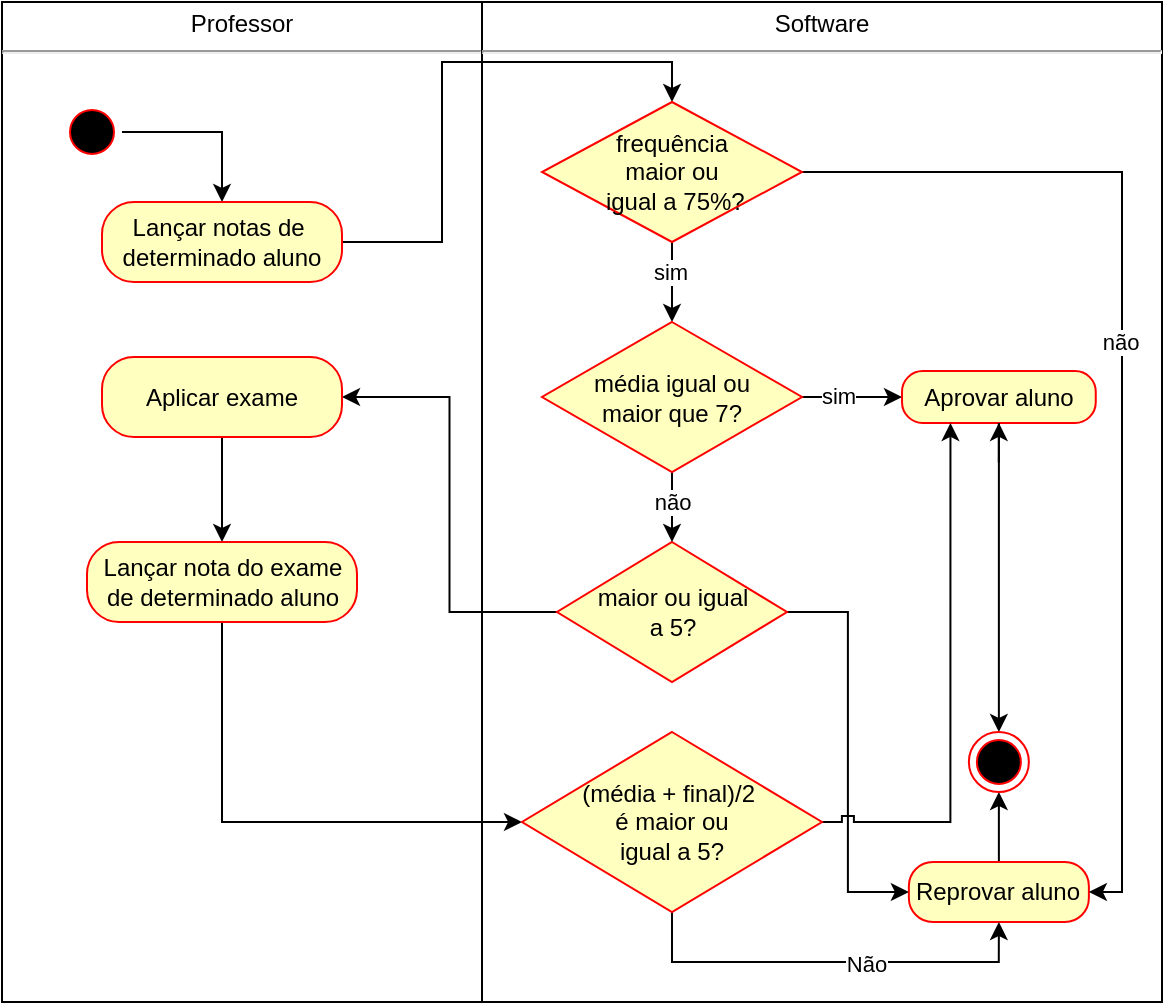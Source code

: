 <mxfile version="16.6.1" type="github">
  <diagram id="Ys8MhWEANP6UXmN54lRU" name="Page-1">
    <mxGraphModel dx="868" dy="496" grid="1" gridSize="10" guides="1" tooltips="1" connect="1" arrows="1" fold="1" page="1" pageScale="1" pageWidth="1169" pageHeight="827" math="0" shadow="0">
      <root>
        <mxCell id="0" />
        <mxCell id="1" parent="0" />
        <mxCell id="OhM6b4XRRz5ESToDc3T5-19" value="&lt;p style=&quot;margin: 4px 0px 0px ; text-align: center&quot;&gt;Professor&lt;/p&gt;&lt;hr&gt;&lt;p style=&quot;margin: 0px ; margin-left: 8px&quot;&gt;&lt;br&gt;&lt;/p&gt;" style="verticalAlign=top;align=left;overflow=fill;fontSize=12;fontFamily=Helvetica;html=1;" parent="1" vertex="1">
          <mxGeometry x="480" y="300" width="240" height="500" as="geometry" />
        </mxCell>
        <mxCell id="OhM6b4XRRz5ESToDc3T5-20" value="&lt;p style=&quot;margin: 4px 0px 0px ; text-align: center&quot;&gt;Software&lt;/p&gt;&lt;hr&gt;&lt;p style=&quot;margin: 0px ; margin-left: 8px&quot;&gt;&lt;br&gt;&lt;/p&gt;" style="verticalAlign=top;align=left;overflow=fill;fontSize=12;fontFamily=Helvetica;html=1;" parent="1" vertex="1">
          <mxGeometry x="720" y="300" width="340" height="500" as="geometry" />
        </mxCell>
        <mxCell id="OhM6b4XRRz5ESToDc3T5-35" style="edgeStyle=orthogonalEdgeStyle;rounded=0;orthogonalLoop=1;jettySize=auto;html=1;exitX=1;exitY=0.5;exitDx=0;exitDy=0;entryX=0.5;entryY=0;entryDx=0;entryDy=0;" parent="1" source="OhM6b4XRRz5ESToDc3T5-22" target="OhM6b4XRRz5ESToDc3T5-26" edge="1">
          <mxGeometry relative="1" as="geometry" />
        </mxCell>
        <mxCell id="OhM6b4XRRz5ESToDc3T5-22" value="" style="ellipse;html=1;shape=startState;fillColor=#000000;strokeColor=#ff0000;" parent="1" vertex="1">
          <mxGeometry x="510" y="350" width="30" height="30" as="geometry" />
        </mxCell>
        <mxCell id="DErh5p680z3RWuh9avcy-20" style="edgeStyle=orthogonalEdgeStyle;rounded=0;orthogonalLoop=1;jettySize=auto;html=1;exitX=0.5;exitY=0;exitDx=0;exitDy=0;entryX=0.5;entryY=1;entryDx=0;entryDy=0;" edge="1" parent="1" source="OhM6b4XRRz5ESToDc3T5-24" target="DErh5p680z3RWuh9avcy-13">
          <mxGeometry relative="1" as="geometry" />
        </mxCell>
        <mxCell id="OhM6b4XRRz5ESToDc3T5-24" value="Reprovar aluno" style="rounded=1;whiteSpace=wrap;html=1;arcSize=40;fontColor=#000000;fillColor=#ffffc0;strokeColor=#ff0000;" parent="1" vertex="1">
          <mxGeometry x="933.43" y="730" width="90.01" height="30" as="geometry" />
        </mxCell>
        <mxCell id="DErh5p680z3RWuh9avcy-4" style="edgeStyle=orthogonalEdgeStyle;rounded=0;orthogonalLoop=1;jettySize=auto;html=1;exitX=1;exitY=0.5;exitDx=0;exitDy=0;entryX=0.5;entryY=0;entryDx=0;entryDy=0;" edge="1" parent="1" source="OhM6b4XRRz5ESToDc3T5-26" target="OhM6b4XRRz5ESToDc3T5-27">
          <mxGeometry relative="1" as="geometry" />
        </mxCell>
        <mxCell id="OhM6b4XRRz5ESToDc3T5-26" value="Lançar notas de&amp;nbsp;&lt;br&gt;determinado aluno" style="rounded=1;whiteSpace=wrap;html=1;arcSize=40;fontColor=#000000;fillColor=#ffffc0;strokeColor=#ff0000;" parent="1" vertex="1">
          <mxGeometry x="530" y="400" width="120" height="40" as="geometry" />
        </mxCell>
        <mxCell id="DErh5p680z3RWuh9avcy-3" style="edgeStyle=orthogonalEdgeStyle;rounded=0;orthogonalLoop=1;jettySize=auto;html=1;exitX=1;exitY=0.5;exitDx=0;exitDy=0;entryX=1;entryY=0.5;entryDx=0;entryDy=0;" edge="1" parent="1" source="OhM6b4XRRz5ESToDc3T5-27" target="OhM6b4XRRz5ESToDc3T5-24">
          <mxGeometry relative="1" as="geometry">
            <Array as="points">
              <mxPoint x="1040" y="385" />
              <mxPoint x="1040" y="745" />
            </Array>
          </mxGeometry>
        </mxCell>
        <mxCell id="DErh5p680z3RWuh9avcy-5" value="não" style="edgeLabel;html=1;align=center;verticalAlign=middle;resizable=0;points=[];" vertex="1" connectable="0" parent="DErh5p680z3RWuh9avcy-3">
          <mxGeometry x="-0.086" y="-1" relative="1" as="geometry">
            <mxPoint as="offset" />
          </mxGeometry>
        </mxCell>
        <mxCell id="DErh5p680z3RWuh9avcy-16" style="edgeStyle=orthogonalEdgeStyle;rounded=0;orthogonalLoop=1;jettySize=auto;html=1;exitX=0.5;exitY=1;exitDx=0;exitDy=0;" edge="1" parent="1" source="OhM6b4XRRz5ESToDc3T5-27" target="DErh5p680z3RWuh9avcy-7">
          <mxGeometry relative="1" as="geometry">
            <Array as="points">
              <mxPoint x="815" y="430" />
              <mxPoint x="815" y="430" />
            </Array>
          </mxGeometry>
        </mxCell>
        <mxCell id="DErh5p680z3RWuh9avcy-17" value="sim" style="edgeLabel;html=1;align=center;verticalAlign=middle;resizable=0;points=[];" vertex="1" connectable="0" parent="DErh5p680z3RWuh9avcy-16">
          <mxGeometry x="-0.244" y="-1" relative="1" as="geometry">
            <mxPoint as="offset" />
          </mxGeometry>
        </mxCell>
        <mxCell id="OhM6b4XRRz5ESToDc3T5-27" value="frequência &lt;br&gt;maior ou&lt;br&gt;&amp;nbsp;igual a 75%?" style="rhombus;whiteSpace=wrap;html=1;fillColor=#ffffc0;strokeColor=#ff0000;" parent="1" vertex="1">
          <mxGeometry x="750" y="350" width="130" height="70" as="geometry" />
        </mxCell>
        <mxCell id="DErh5p680z3RWuh9avcy-21" style="edgeStyle=orthogonalEdgeStyle;rounded=0;orthogonalLoop=1;jettySize=auto;html=1;exitX=1;exitY=0.5;exitDx=0;exitDy=0;entryX=0;entryY=0.5;entryDx=0;entryDy=0;" edge="1" parent="1" source="OhM6b4XRRz5ESToDc3T5-30" target="OhM6b4XRRz5ESToDc3T5-24">
          <mxGeometry relative="1" as="geometry" />
        </mxCell>
        <mxCell id="DErh5p680z3RWuh9avcy-25" style="edgeStyle=orthogonalEdgeStyle;rounded=0;orthogonalLoop=1;jettySize=auto;html=1;exitX=0;exitY=0.5;exitDx=0;exitDy=0;entryX=1;entryY=0.5;entryDx=0;entryDy=0;" edge="1" parent="1" source="OhM6b4XRRz5ESToDc3T5-30" target="DErh5p680z3RWuh9avcy-24">
          <mxGeometry relative="1" as="geometry" />
        </mxCell>
        <mxCell id="OhM6b4XRRz5ESToDc3T5-30" value="maior ou igual &lt;br&gt;a 5?" style="rhombus;whiteSpace=wrap;html=1;fillColor=#ffffc0;strokeColor=#ff0000;" parent="1" vertex="1">
          <mxGeometry x="757.5" y="570" width="115" height="70" as="geometry" />
        </mxCell>
        <mxCell id="DErh5p680z3RWuh9avcy-11" style="edgeStyle=orthogonalEdgeStyle;rounded=0;orthogonalLoop=1;jettySize=auto;html=1;exitX=1;exitY=0.5;exitDx=0;exitDy=0;entryX=0;entryY=0.5;entryDx=0;entryDy=0;" edge="1" parent="1" source="DErh5p680z3RWuh9avcy-7" target="DErh5p680z3RWuh9avcy-10">
          <mxGeometry relative="1" as="geometry">
            <mxPoint x="940" y="583" as="targetPoint" />
            <Array as="points">
              <mxPoint x="930" y="498" />
            </Array>
          </mxGeometry>
        </mxCell>
        <mxCell id="DErh5p680z3RWuh9avcy-12" value="sim" style="edgeLabel;html=1;align=center;verticalAlign=middle;resizable=0;points=[];" vertex="1" connectable="0" parent="DErh5p680z3RWuh9avcy-11">
          <mxGeometry x="-0.279" y="1" relative="1" as="geometry">
            <mxPoint as="offset" />
          </mxGeometry>
        </mxCell>
        <mxCell id="DErh5p680z3RWuh9avcy-18" style="edgeStyle=orthogonalEdgeStyle;rounded=0;orthogonalLoop=1;jettySize=auto;html=1;exitX=0.5;exitY=1;exitDx=0;exitDy=0;entryX=0.5;entryY=0;entryDx=0;entryDy=0;" edge="1" parent="1" source="DErh5p680z3RWuh9avcy-7" target="OhM6b4XRRz5ESToDc3T5-30">
          <mxGeometry relative="1" as="geometry">
            <Array as="points">
              <mxPoint x="815" y="570" />
              <mxPoint x="815" y="570" />
            </Array>
          </mxGeometry>
        </mxCell>
        <mxCell id="DErh5p680z3RWuh9avcy-19" value="não" style="edgeLabel;html=1;align=center;verticalAlign=middle;resizable=0;points=[];" vertex="1" connectable="0" parent="DErh5p680z3RWuh9avcy-18">
          <mxGeometry x="-0.705" y="2" relative="1" as="geometry">
            <mxPoint x="-2" y="10" as="offset" />
          </mxGeometry>
        </mxCell>
        <mxCell id="DErh5p680z3RWuh9avcy-7" value="média igual ou &lt;br&gt;maior que 7?" style="rhombus;whiteSpace=wrap;html=1;fillColor=#ffffc0;strokeColor=#ff0000;" vertex="1" parent="1">
          <mxGeometry x="750" y="460" width="130" height="75" as="geometry" />
        </mxCell>
        <mxCell id="DErh5p680z3RWuh9avcy-14" style="edgeStyle=orthogonalEdgeStyle;rounded=0;orthogonalLoop=1;jettySize=auto;html=1;exitX=0.5;exitY=1;exitDx=0;exitDy=0;entryX=0.5;entryY=0;entryDx=0;entryDy=0;" edge="1" parent="1" source="DErh5p680z3RWuh9avcy-10" target="DErh5p680z3RWuh9avcy-13">
          <mxGeometry relative="1" as="geometry" />
        </mxCell>
        <mxCell id="DErh5p680z3RWuh9avcy-10" value="Aprovar aluno" style="rounded=1;whiteSpace=wrap;html=1;arcSize=40;fontColor=#000000;fillColor=#ffffc0;strokeColor=#ff0000;" vertex="1" parent="1">
          <mxGeometry x="930.01" y="484.54" width="96.87" height="25.93" as="geometry" />
        </mxCell>
        <mxCell id="DErh5p680z3RWuh9avcy-13" value="" style="ellipse;html=1;shape=endState;fillColor=#000000;strokeColor=#ff0000;" vertex="1" parent="1">
          <mxGeometry x="963.44" y="665" width="30" height="30" as="geometry" />
        </mxCell>
        <mxCell id="DErh5p680z3RWuh9avcy-27" style="edgeStyle=orthogonalEdgeStyle;rounded=0;orthogonalLoop=1;jettySize=auto;html=1;exitX=0.5;exitY=1;exitDx=0;exitDy=0;entryX=0.5;entryY=0;entryDx=0;entryDy=0;" edge="1" parent="1" source="DErh5p680z3RWuh9avcy-24" target="DErh5p680z3RWuh9avcy-26">
          <mxGeometry relative="1" as="geometry" />
        </mxCell>
        <mxCell id="DErh5p680z3RWuh9avcy-24" value="Aplicar exame" style="rounded=1;whiteSpace=wrap;html=1;arcSize=40;fontColor=#000000;fillColor=#ffffc0;strokeColor=#ff0000;" vertex="1" parent="1">
          <mxGeometry x="530" y="477.5" width="120" height="40" as="geometry" />
        </mxCell>
        <mxCell id="DErh5p680z3RWuh9avcy-29" style="edgeStyle=orthogonalEdgeStyle;rounded=0;orthogonalLoop=1;jettySize=auto;html=1;exitX=0.5;exitY=1;exitDx=0;exitDy=0;entryX=0;entryY=0.5;entryDx=0;entryDy=0;" edge="1" parent="1" source="DErh5p680z3RWuh9avcy-26" target="DErh5p680z3RWuh9avcy-28">
          <mxGeometry relative="1" as="geometry" />
        </mxCell>
        <mxCell id="DErh5p680z3RWuh9avcy-26" value="Lançar nota do exame de determinado aluno" style="rounded=1;whiteSpace=wrap;html=1;arcSize=40;fontColor=#000000;fillColor=#ffffc0;strokeColor=#ff0000;" vertex="1" parent="1">
          <mxGeometry x="522.5" y="570" width="135" height="40" as="geometry" />
        </mxCell>
        <mxCell id="DErh5p680z3RWuh9avcy-30" style="edgeStyle=orthogonalEdgeStyle;rounded=0;orthogonalLoop=1;jettySize=auto;html=1;exitX=0.5;exitY=1;exitDx=0;exitDy=0;entryX=0.5;entryY=1;entryDx=0;entryDy=0;" edge="1" parent="1" source="DErh5p680z3RWuh9avcy-28" target="OhM6b4XRRz5ESToDc3T5-24">
          <mxGeometry relative="1" as="geometry">
            <Array as="points">
              <mxPoint x="815" y="780" />
              <mxPoint x="978" y="780" />
            </Array>
          </mxGeometry>
        </mxCell>
        <mxCell id="DErh5p680z3RWuh9avcy-31" value="Não" style="edgeLabel;html=1;align=center;verticalAlign=middle;resizable=0;points=[];" vertex="1" connectable="0" parent="DErh5p680z3RWuh9avcy-30">
          <mxGeometry x="0.169" y="-1" relative="1" as="geometry">
            <mxPoint as="offset" />
          </mxGeometry>
        </mxCell>
        <mxCell id="DErh5p680z3RWuh9avcy-36" style="edgeStyle=orthogonalEdgeStyle;rounded=0;orthogonalLoop=1;jettySize=auto;html=1;exitX=1;exitY=0.5;exitDx=0;exitDy=0;entryX=0.25;entryY=1;entryDx=0;entryDy=0;jumpStyle=sharp;" edge="1" parent="1" source="DErh5p680z3RWuh9avcy-28" target="DErh5p680z3RWuh9avcy-10">
          <mxGeometry relative="1" as="geometry" />
        </mxCell>
        <mxCell id="DErh5p680z3RWuh9avcy-28" value="(média + final)/2&amp;nbsp;&lt;br&gt;é maior ou &lt;br&gt;igual a 5?" style="rhombus;whiteSpace=wrap;html=1;fillColor=#ffffc0;strokeColor=#ff0000;" vertex="1" parent="1">
          <mxGeometry x="740" y="665" width="150" height="90" as="geometry" />
        </mxCell>
        <mxCell id="DErh5p680z3RWuh9avcy-34" style="edgeStyle=orthogonalEdgeStyle;rounded=0;orthogonalLoop=1;jettySize=auto;html=1;exitX=0.5;exitY=1;exitDx=0;exitDy=0;" edge="1" parent="1" source="DErh5p680z3RWuh9avcy-10" target="DErh5p680z3RWuh9avcy-10">
          <mxGeometry relative="1" as="geometry" />
        </mxCell>
      </root>
    </mxGraphModel>
  </diagram>
</mxfile>
